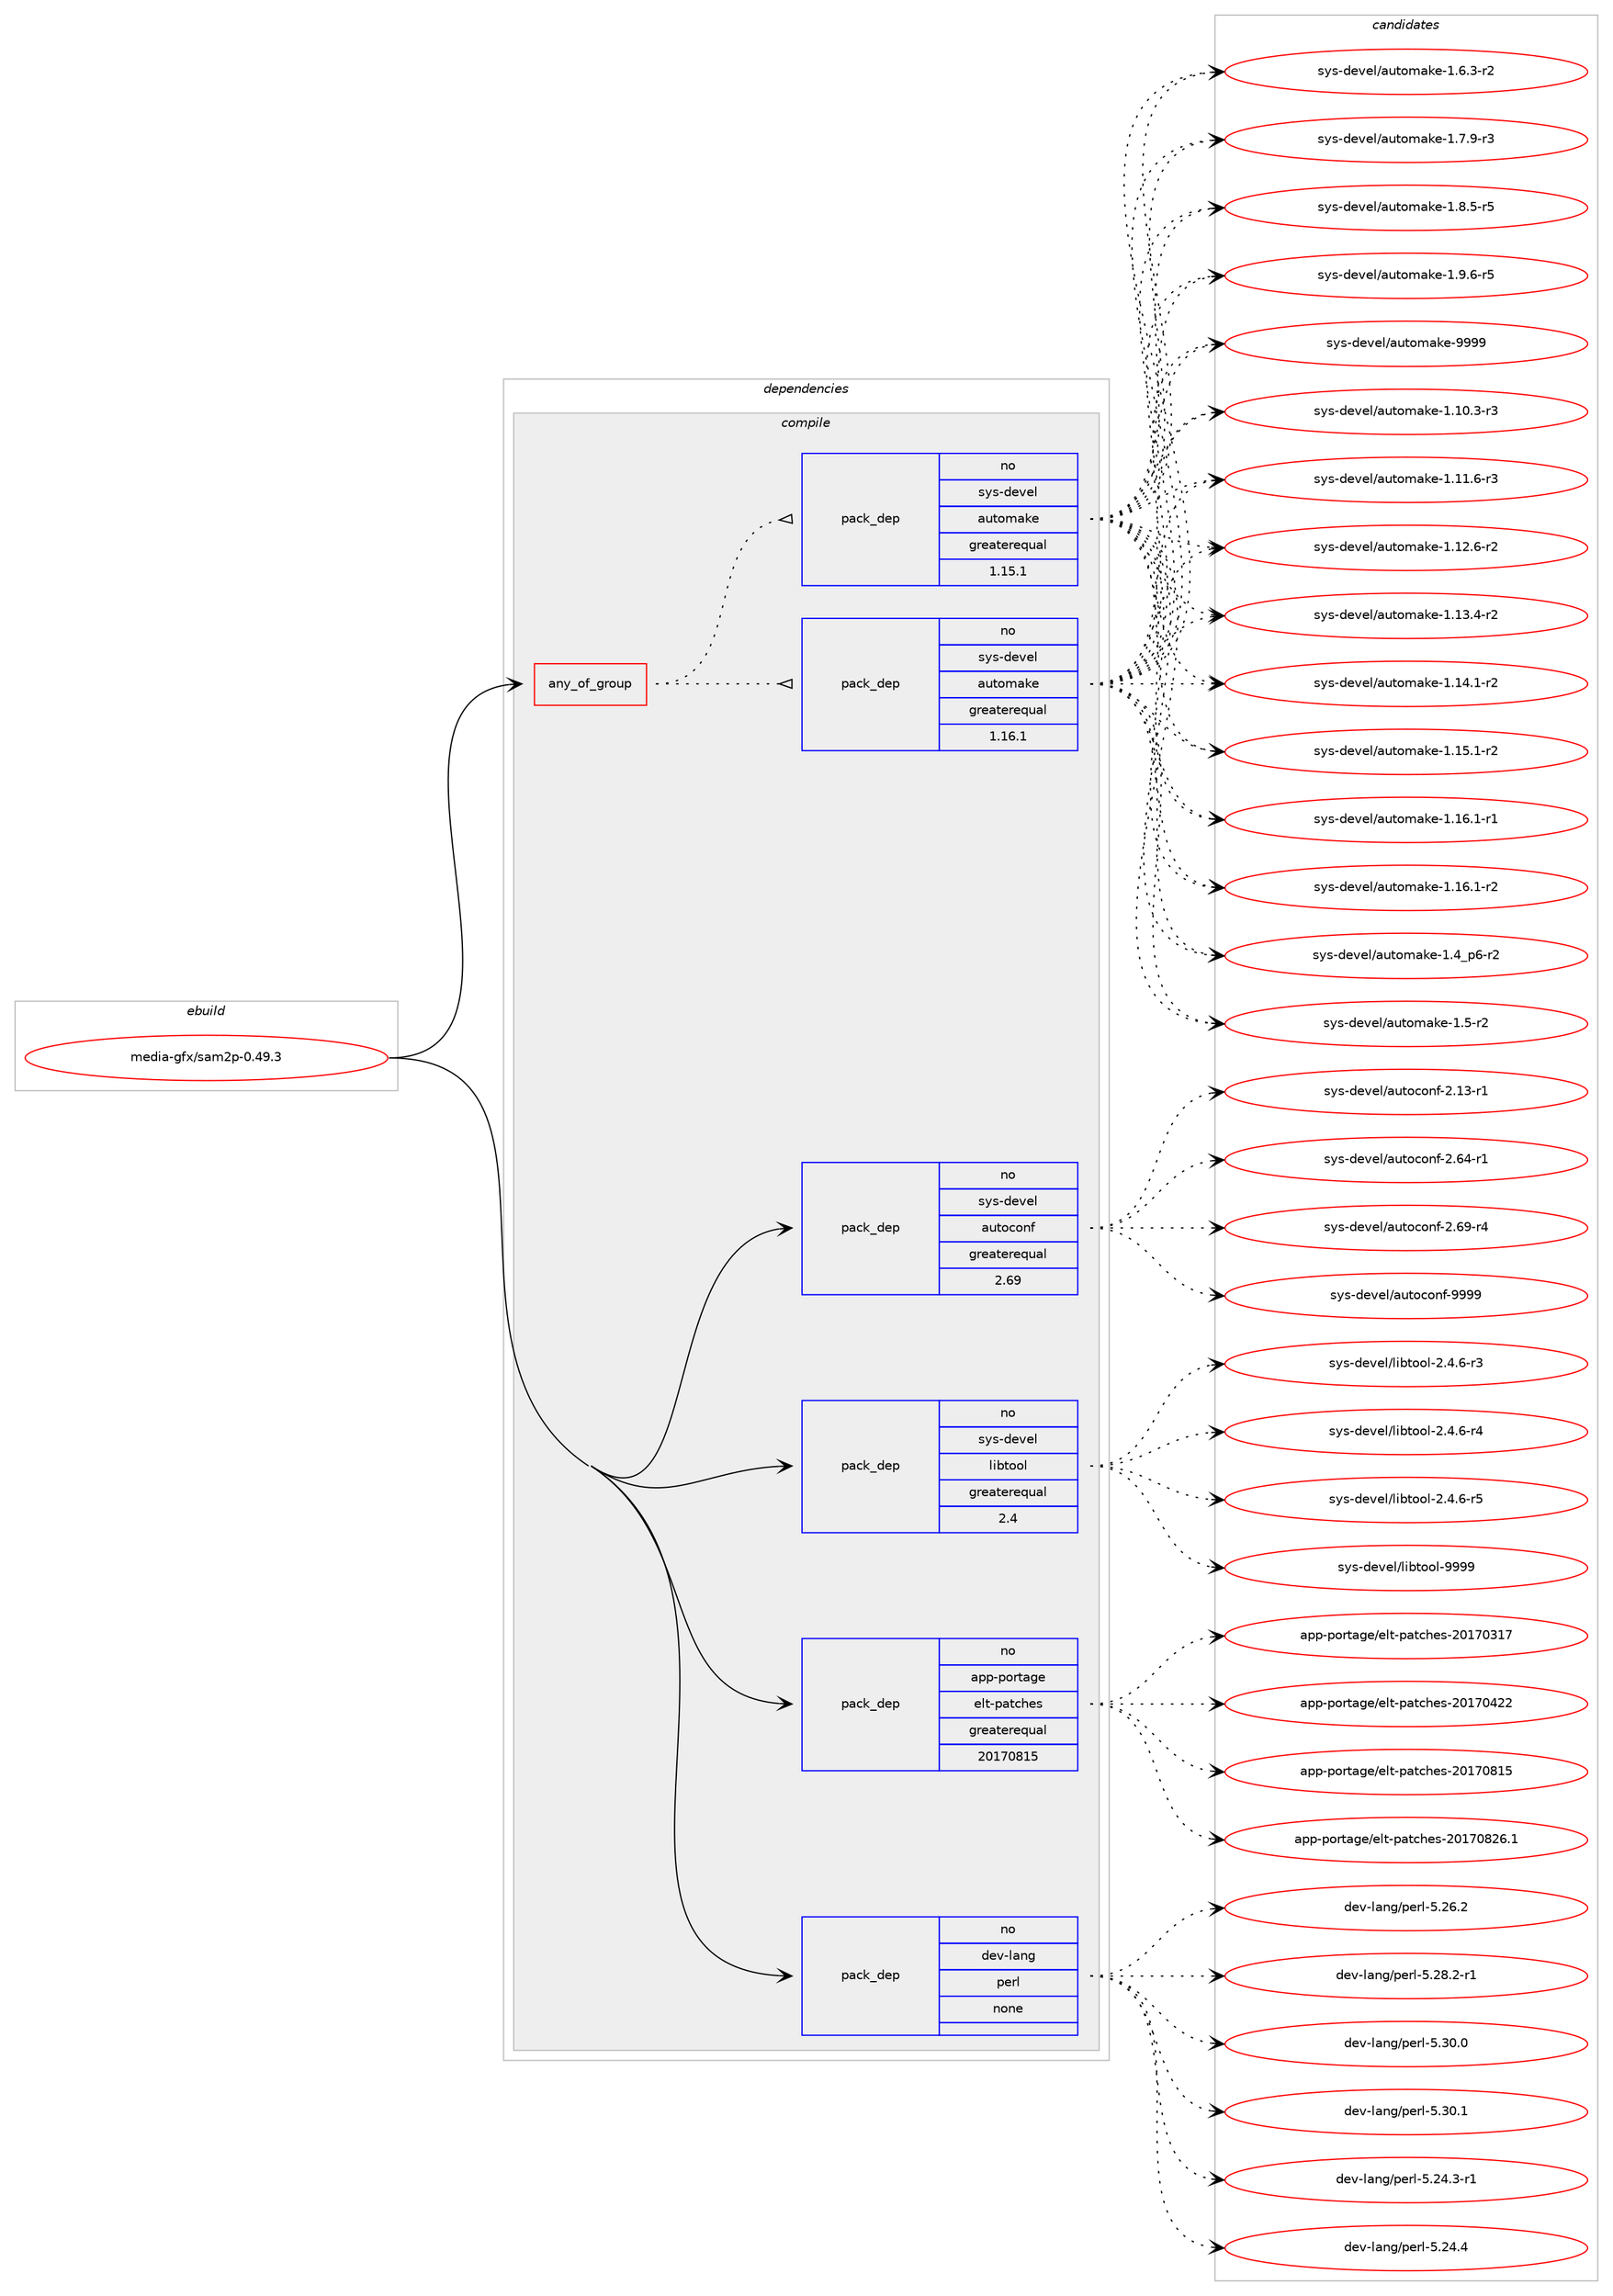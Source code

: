 digraph prolog {

# *************
# Graph options
# *************

newrank=true;
concentrate=true;
compound=true;
graph [rankdir=LR,fontname=Helvetica,fontsize=10,ranksep=1.5];#, ranksep=2.5, nodesep=0.2];
edge  [arrowhead=vee];
node  [fontname=Helvetica,fontsize=10];

# **********
# The ebuild
# **********

subgraph cluster_leftcol {
color=gray;
rank=same;
label=<<i>ebuild</i>>;
id [label="media-gfx/sam2p-0.49.3", color=red, width=4, href="../media-gfx/sam2p-0.49.3.svg"];
}

# ****************
# The dependencies
# ****************

subgraph cluster_midcol {
color=gray;
label=<<i>dependencies</i>>;
subgraph cluster_compile {
fillcolor="#eeeeee";
style=filled;
label=<<i>compile</i>>;
subgraph any13161 {
dependency783090 [label=<<TABLE BORDER="0" CELLBORDER="1" CELLSPACING="0" CELLPADDING="4"><TR><TD CELLPADDING="10">any_of_group</TD></TR></TABLE>>, shape=none, color=red];subgraph pack579066 {
dependency783091 [label=<<TABLE BORDER="0" CELLBORDER="1" CELLSPACING="0" CELLPADDING="4" WIDTH="220"><TR><TD ROWSPAN="6" CELLPADDING="30">pack_dep</TD></TR><TR><TD WIDTH="110">no</TD></TR><TR><TD>sys-devel</TD></TR><TR><TD>automake</TD></TR><TR><TD>greaterequal</TD></TR><TR><TD>1.16.1</TD></TR></TABLE>>, shape=none, color=blue];
}
dependency783090:e -> dependency783091:w [weight=20,style="dotted",arrowhead="oinv"];
subgraph pack579067 {
dependency783092 [label=<<TABLE BORDER="0" CELLBORDER="1" CELLSPACING="0" CELLPADDING="4" WIDTH="220"><TR><TD ROWSPAN="6" CELLPADDING="30">pack_dep</TD></TR><TR><TD WIDTH="110">no</TD></TR><TR><TD>sys-devel</TD></TR><TR><TD>automake</TD></TR><TR><TD>greaterequal</TD></TR><TR><TD>1.15.1</TD></TR></TABLE>>, shape=none, color=blue];
}
dependency783090:e -> dependency783092:w [weight=20,style="dotted",arrowhead="oinv"];
}
id:e -> dependency783090:w [weight=20,style="solid",arrowhead="vee"];
subgraph pack579068 {
dependency783093 [label=<<TABLE BORDER="0" CELLBORDER="1" CELLSPACING="0" CELLPADDING="4" WIDTH="220"><TR><TD ROWSPAN="6" CELLPADDING="30">pack_dep</TD></TR><TR><TD WIDTH="110">no</TD></TR><TR><TD>app-portage</TD></TR><TR><TD>elt-patches</TD></TR><TR><TD>greaterequal</TD></TR><TR><TD>20170815</TD></TR></TABLE>>, shape=none, color=blue];
}
id:e -> dependency783093:w [weight=20,style="solid",arrowhead="vee"];
subgraph pack579069 {
dependency783094 [label=<<TABLE BORDER="0" CELLBORDER="1" CELLSPACING="0" CELLPADDING="4" WIDTH="220"><TR><TD ROWSPAN="6" CELLPADDING="30">pack_dep</TD></TR><TR><TD WIDTH="110">no</TD></TR><TR><TD>dev-lang</TD></TR><TR><TD>perl</TD></TR><TR><TD>none</TD></TR><TR><TD></TD></TR></TABLE>>, shape=none, color=blue];
}
id:e -> dependency783094:w [weight=20,style="solid",arrowhead="vee"];
subgraph pack579070 {
dependency783095 [label=<<TABLE BORDER="0" CELLBORDER="1" CELLSPACING="0" CELLPADDING="4" WIDTH="220"><TR><TD ROWSPAN="6" CELLPADDING="30">pack_dep</TD></TR><TR><TD WIDTH="110">no</TD></TR><TR><TD>sys-devel</TD></TR><TR><TD>autoconf</TD></TR><TR><TD>greaterequal</TD></TR><TR><TD>2.69</TD></TR></TABLE>>, shape=none, color=blue];
}
id:e -> dependency783095:w [weight=20,style="solid",arrowhead="vee"];
subgraph pack579071 {
dependency783096 [label=<<TABLE BORDER="0" CELLBORDER="1" CELLSPACING="0" CELLPADDING="4" WIDTH="220"><TR><TD ROWSPAN="6" CELLPADDING="30">pack_dep</TD></TR><TR><TD WIDTH="110">no</TD></TR><TR><TD>sys-devel</TD></TR><TR><TD>libtool</TD></TR><TR><TD>greaterequal</TD></TR><TR><TD>2.4</TD></TR></TABLE>>, shape=none, color=blue];
}
id:e -> dependency783096:w [weight=20,style="solid",arrowhead="vee"];
}
subgraph cluster_compileandrun {
fillcolor="#eeeeee";
style=filled;
label=<<i>compile and run</i>>;
}
subgraph cluster_run {
fillcolor="#eeeeee";
style=filled;
label=<<i>run</i>>;
}
}

# **************
# The candidates
# **************

subgraph cluster_choices {
rank=same;
color=gray;
label=<<i>candidates</i>>;

subgraph choice579066 {
color=black;
nodesep=1;
choice11512111545100101118101108479711711611110997107101454946494846514511451 [label="sys-devel/automake-1.10.3-r3", color=red, width=4,href="../sys-devel/automake-1.10.3-r3.svg"];
choice11512111545100101118101108479711711611110997107101454946494946544511451 [label="sys-devel/automake-1.11.6-r3", color=red, width=4,href="../sys-devel/automake-1.11.6-r3.svg"];
choice11512111545100101118101108479711711611110997107101454946495046544511450 [label="sys-devel/automake-1.12.6-r2", color=red, width=4,href="../sys-devel/automake-1.12.6-r2.svg"];
choice11512111545100101118101108479711711611110997107101454946495146524511450 [label="sys-devel/automake-1.13.4-r2", color=red, width=4,href="../sys-devel/automake-1.13.4-r2.svg"];
choice11512111545100101118101108479711711611110997107101454946495246494511450 [label="sys-devel/automake-1.14.1-r2", color=red, width=4,href="../sys-devel/automake-1.14.1-r2.svg"];
choice11512111545100101118101108479711711611110997107101454946495346494511450 [label="sys-devel/automake-1.15.1-r2", color=red, width=4,href="../sys-devel/automake-1.15.1-r2.svg"];
choice11512111545100101118101108479711711611110997107101454946495446494511449 [label="sys-devel/automake-1.16.1-r1", color=red, width=4,href="../sys-devel/automake-1.16.1-r1.svg"];
choice11512111545100101118101108479711711611110997107101454946495446494511450 [label="sys-devel/automake-1.16.1-r2", color=red, width=4,href="../sys-devel/automake-1.16.1-r2.svg"];
choice115121115451001011181011084797117116111109971071014549465295112544511450 [label="sys-devel/automake-1.4_p6-r2", color=red, width=4,href="../sys-devel/automake-1.4_p6-r2.svg"];
choice11512111545100101118101108479711711611110997107101454946534511450 [label="sys-devel/automake-1.5-r2", color=red, width=4,href="../sys-devel/automake-1.5-r2.svg"];
choice115121115451001011181011084797117116111109971071014549465446514511450 [label="sys-devel/automake-1.6.3-r2", color=red, width=4,href="../sys-devel/automake-1.6.3-r2.svg"];
choice115121115451001011181011084797117116111109971071014549465546574511451 [label="sys-devel/automake-1.7.9-r3", color=red, width=4,href="../sys-devel/automake-1.7.9-r3.svg"];
choice115121115451001011181011084797117116111109971071014549465646534511453 [label="sys-devel/automake-1.8.5-r5", color=red, width=4,href="../sys-devel/automake-1.8.5-r5.svg"];
choice115121115451001011181011084797117116111109971071014549465746544511453 [label="sys-devel/automake-1.9.6-r5", color=red, width=4,href="../sys-devel/automake-1.9.6-r5.svg"];
choice115121115451001011181011084797117116111109971071014557575757 [label="sys-devel/automake-9999", color=red, width=4,href="../sys-devel/automake-9999.svg"];
dependency783091:e -> choice11512111545100101118101108479711711611110997107101454946494846514511451:w [style=dotted,weight="100"];
dependency783091:e -> choice11512111545100101118101108479711711611110997107101454946494946544511451:w [style=dotted,weight="100"];
dependency783091:e -> choice11512111545100101118101108479711711611110997107101454946495046544511450:w [style=dotted,weight="100"];
dependency783091:e -> choice11512111545100101118101108479711711611110997107101454946495146524511450:w [style=dotted,weight="100"];
dependency783091:e -> choice11512111545100101118101108479711711611110997107101454946495246494511450:w [style=dotted,weight="100"];
dependency783091:e -> choice11512111545100101118101108479711711611110997107101454946495346494511450:w [style=dotted,weight="100"];
dependency783091:e -> choice11512111545100101118101108479711711611110997107101454946495446494511449:w [style=dotted,weight="100"];
dependency783091:e -> choice11512111545100101118101108479711711611110997107101454946495446494511450:w [style=dotted,weight="100"];
dependency783091:e -> choice115121115451001011181011084797117116111109971071014549465295112544511450:w [style=dotted,weight="100"];
dependency783091:e -> choice11512111545100101118101108479711711611110997107101454946534511450:w [style=dotted,weight="100"];
dependency783091:e -> choice115121115451001011181011084797117116111109971071014549465446514511450:w [style=dotted,weight="100"];
dependency783091:e -> choice115121115451001011181011084797117116111109971071014549465546574511451:w [style=dotted,weight="100"];
dependency783091:e -> choice115121115451001011181011084797117116111109971071014549465646534511453:w [style=dotted,weight="100"];
dependency783091:e -> choice115121115451001011181011084797117116111109971071014549465746544511453:w [style=dotted,weight="100"];
dependency783091:e -> choice115121115451001011181011084797117116111109971071014557575757:w [style=dotted,weight="100"];
}
subgraph choice579067 {
color=black;
nodesep=1;
choice11512111545100101118101108479711711611110997107101454946494846514511451 [label="sys-devel/automake-1.10.3-r3", color=red, width=4,href="../sys-devel/automake-1.10.3-r3.svg"];
choice11512111545100101118101108479711711611110997107101454946494946544511451 [label="sys-devel/automake-1.11.6-r3", color=red, width=4,href="../sys-devel/automake-1.11.6-r3.svg"];
choice11512111545100101118101108479711711611110997107101454946495046544511450 [label="sys-devel/automake-1.12.6-r2", color=red, width=4,href="../sys-devel/automake-1.12.6-r2.svg"];
choice11512111545100101118101108479711711611110997107101454946495146524511450 [label="sys-devel/automake-1.13.4-r2", color=red, width=4,href="../sys-devel/automake-1.13.4-r2.svg"];
choice11512111545100101118101108479711711611110997107101454946495246494511450 [label="sys-devel/automake-1.14.1-r2", color=red, width=4,href="../sys-devel/automake-1.14.1-r2.svg"];
choice11512111545100101118101108479711711611110997107101454946495346494511450 [label="sys-devel/automake-1.15.1-r2", color=red, width=4,href="../sys-devel/automake-1.15.1-r2.svg"];
choice11512111545100101118101108479711711611110997107101454946495446494511449 [label="sys-devel/automake-1.16.1-r1", color=red, width=4,href="../sys-devel/automake-1.16.1-r1.svg"];
choice11512111545100101118101108479711711611110997107101454946495446494511450 [label="sys-devel/automake-1.16.1-r2", color=red, width=4,href="../sys-devel/automake-1.16.1-r2.svg"];
choice115121115451001011181011084797117116111109971071014549465295112544511450 [label="sys-devel/automake-1.4_p6-r2", color=red, width=4,href="../sys-devel/automake-1.4_p6-r2.svg"];
choice11512111545100101118101108479711711611110997107101454946534511450 [label="sys-devel/automake-1.5-r2", color=red, width=4,href="../sys-devel/automake-1.5-r2.svg"];
choice115121115451001011181011084797117116111109971071014549465446514511450 [label="sys-devel/automake-1.6.3-r2", color=red, width=4,href="../sys-devel/automake-1.6.3-r2.svg"];
choice115121115451001011181011084797117116111109971071014549465546574511451 [label="sys-devel/automake-1.7.9-r3", color=red, width=4,href="../sys-devel/automake-1.7.9-r3.svg"];
choice115121115451001011181011084797117116111109971071014549465646534511453 [label="sys-devel/automake-1.8.5-r5", color=red, width=4,href="../sys-devel/automake-1.8.5-r5.svg"];
choice115121115451001011181011084797117116111109971071014549465746544511453 [label="sys-devel/automake-1.9.6-r5", color=red, width=4,href="../sys-devel/automake-1.9.6-r5.svg"];
choice115121115451001011181011084797117116111109971071014557575757 [label="sys-devel/automake-9999", color=red, width=4,href="../sys-devel/automake-9999.svg"];
dependency783092:e -> choice11512111545100101118101108479711711611110997107101454946494846514511451:w [style=dotted,weight="100"];
dependency783092:e -> choice11512111545100101118101108479711711611110997107101454946494946544511451:w [style=dotted,weight="100"];
dependency783092:e -> choice11512111545100101118101108479711711611110997107101454946495046544511450:w [style=dotted,weight="100"];
dependency783092:e -> choice11512111545100101118101108479711711611110997107101454946495146524511450:w [style=dotted,weight="100"];
dependency783092:e -> choice11512111545100101118101108479711711611110997107101454946495246494511450:w [style=dotted,weight="100"];
dependency783092:e -> choice11512111545100101118101108479711711611110997107101454946495346494511450:w [style=dotted,weight="100"];
dependency783092:e -> choice11512111545100101118101108479711711611110997107101454946495446494511449:w [style=dotted,weight="100"];
dependency783092:e -> choice11512111545100101118101108479711711611110997107101454946495446494511450:w [style=dotted,weight="100"];
dependency783092:e -> choice115121115451001011181011084797117116111109971071014549465295112544511450:w [style=dotted,weight="100"];
dependency783092:e -> choice11512111545100101118101108479711711611110997107101454946534511450:w [style=dotted,weight="100"];
dependency783092:e -> choice115121115451001011181011084797117116111109971071014549465446514511450:w [style=dotted,weight="100"];
dependency783092:e -> choice115121115451001011181011084797117116111109971071014549465546574511451:w [style=dotted,weight="100"];
dependency783092:e -> choice115121115451001011181011084797117116111109971071014549465646534511453:w [style=dotted,weight="100"];
dependency783092:e -> choice115121115451001011181011084797117116111109971071014549465746544511453:w [style=dotted,weight="100"];
dependency783092:e -> choice115121115451001011181011084797117116111109971071014557575757:w [style=dotted,weight="100"];
}
subgraph choice579068 {
color=black;
nodesep=1;
choice97112112451121111141169710310147101108116451129711699104101115455048495548514955 [label="app-portage/elt-patches-20170317", color=red, width=4,href="../app-portage/elt-patches-20170317.svg"];
choice97112112451121111141169710310147101108116451129711699104101115455048495548525050 [label="app-portage/elt-patches-20170422", color=red, width=4,href="../app-portage/elt-patches-20170422.svg"];
choice97112112451121111141169710310147101108116451129711699104101115455048495548564953 [label="app-portage/elt-patches-20170815", color=red, width=4,href="../app-portage/elt-patches-20170815.svg"];
choice971121124511211111411697103101471011081164511297116991041011154550484955485650544649 [label="app-portage/elt-patches-20170826.1", color=red, width=4,href="../app-portage/elt-patches-20170826.1.svg"];
dependency783093:e -> choice97112112451121111141169710310147101108116451129711699104101115455048495548514955:w [style=dotted,weight="100"];
dependency783093:e -> choice97112112451121111141169710310147101108116451129711699104101115455048495548525050:w [style=dotted,weight="100"];
dependency783093:e -> choice97112112451121111141169710310147101108116451129711699104101115455048495548564953:w [style=dotted,weight="100"];
dependency783093:e -> choice971121124511211111411697103101471011081164511297116991041011154550484955485650544649:w [style=dotted,weight="100"];
}
subgraph choice579069 {
color=black;
nodesep=1;
choice100101118451089711010347112101114108455346505246514511449 [label="dev-lang/perl-5.24.3-r1", color=red, width=4,href="../dev-lang/perl-5.24.3-r1.svg"];
choice10010111845108971101034711210111410845534650524652 [label="dev-lang/perl-5.24.4", color=red, width=4,href="../dev-lang/perl-5.24.4.svg"];
choice10010111845108971101034711210111410845534650544650 [label="dev-lang/perl-5.26.2", color=red, width=4,href="../dev-lang/perl-5.26.2.svg"];
choice100101118451089711010347112101114108455346505646504511449 [label="dev-lang/perl-5.28.2-r1", color=red, width=4,href="../dev-lang/perl-5.28.2-r1.svg"];
choice10010111845108971101034711210111410845534651484648 [label="dev-lang/perl-5.30.0", color=red, width=4,href="../dev-lang/perl-5.30.0.svg"];
choice10010111845108971101034711210111410845534651484649 [label="dev-lang/perl-5.30.1", color=red, width=4,href="../dev-lang/perl-5.30.1.svg"];
dependency783094:e -> choice100101118451089711010347112101114108455346505246514511449:w [style=dotted,weight="100"];
dependency783094:e -> choice10010111845108971101034711210111410845534650524652:w [style=dotted,weight="100"];
dependency783094:e -> choice10010111845108971101034711210111410845534650544650:w [style=dotted,weight="100"];
dependency783094:e -> choice100101118451089711010347112101114108455346505646504511449:w [style=dotted,weight="100"];
dependency783094:e -> choice10010111845108971101034711210111410845534651484648:w [style=dotted,weight="100"];
dependency783094:e -> choice10010111845108971101034711210111410845534651484649:w [style=dotted,weight="100"];
}
subgraph choice579070 {
color=black;
nodesep=1;
choice1151211154510010111810110847971171161119911111010245504649514511449 [label="sys-devel/autoconf-2.13-r1", color=red, width=4,href="../sys-devel/autoconf-2.13-r1.svg"];
choice1151211154510010111810110847971171161119911111010245504654524511449 [label="sys-devel/autoconf-2.64-r1", color=red, width=4,href="../sys-devel/autoconf-2.64-r1.svg"];
choice1151211154510010111810110847971171161119911111010245504654574511452 [label="sys-devel/autoconf-2.69-r4", color=red, width=4,href="../sys-devel/autoconf-2.69-r4.svg"];
choice115121115451001011181011084797117116111991111101024557575757 [label="sys-devel/autoconf-9999", color=red, width=4,href="../sys-devel/autoconf-9999.svg"];
dependency783095:e -> choice1151211154510010111810110847971171161119911111010245504649514511449:w [style=dotted,weight="100"];
dependency783095:e -> choice1151211154510010111810110847971171161119911111010245504654524511449:w [style=dotted,weight="100"];
dependency783095:e -> choice1151211154510010111810110847971171161119911111010245504654574511452:w [style=dotted,weight="100"];
dependency783095:e -> choice115121115451001011181011084797117116111991111101024557575757:w [style=dotted,weight="100"];
}
subgraph choice579071 {
color=black;
nodesep=1;
choice1151211154510010111810110847108105981161111111084550465246544511451 [label="sys-devel/libtool-2.4.6-r3", color=red, width=4,href="../sys-devel/libtool-2.4.6-r3.svg"];
choice1151211154510010111810110847108105981161111111084550465246544511452 [label="sys-devel/libtool-2.4.6-r4", color=red, width=4,href="../sys-devel/libtool-2.4.6-r4.svg"];
choice1151211154510010111810110847108105981161111111084550465246544511453 [label="sys-devel/libtool-2.4.6-r5", color=red, width=4,href="../sys-devel/libtool-2.4.6-r5.svg"];
choice1151211154510010111810110847108105981161111111084557575757 [label="sys-devel/libtool-9999", color=red, width=4,href="../sys-devel/libtool-9999.svg"];
dependency783096:e -> choice1151211154510010111810110847108105981161111111084550465246544511451:w [style=dotted,weight="100"];
dependency783096:e -> choice1151211154510010111810110847108105981161111111084550465246544511452:w [style=dotted,weight="100"];
dependency783096:e -> choice1151211154510010111810110847108105981161111111084550465246544511453:w [style=dotted,weight="100"];
dependency783096:e -> choice1151211154510010111810110847108105981161111111084557575757:w [style=dotted,weight="100"];
}
}

}
